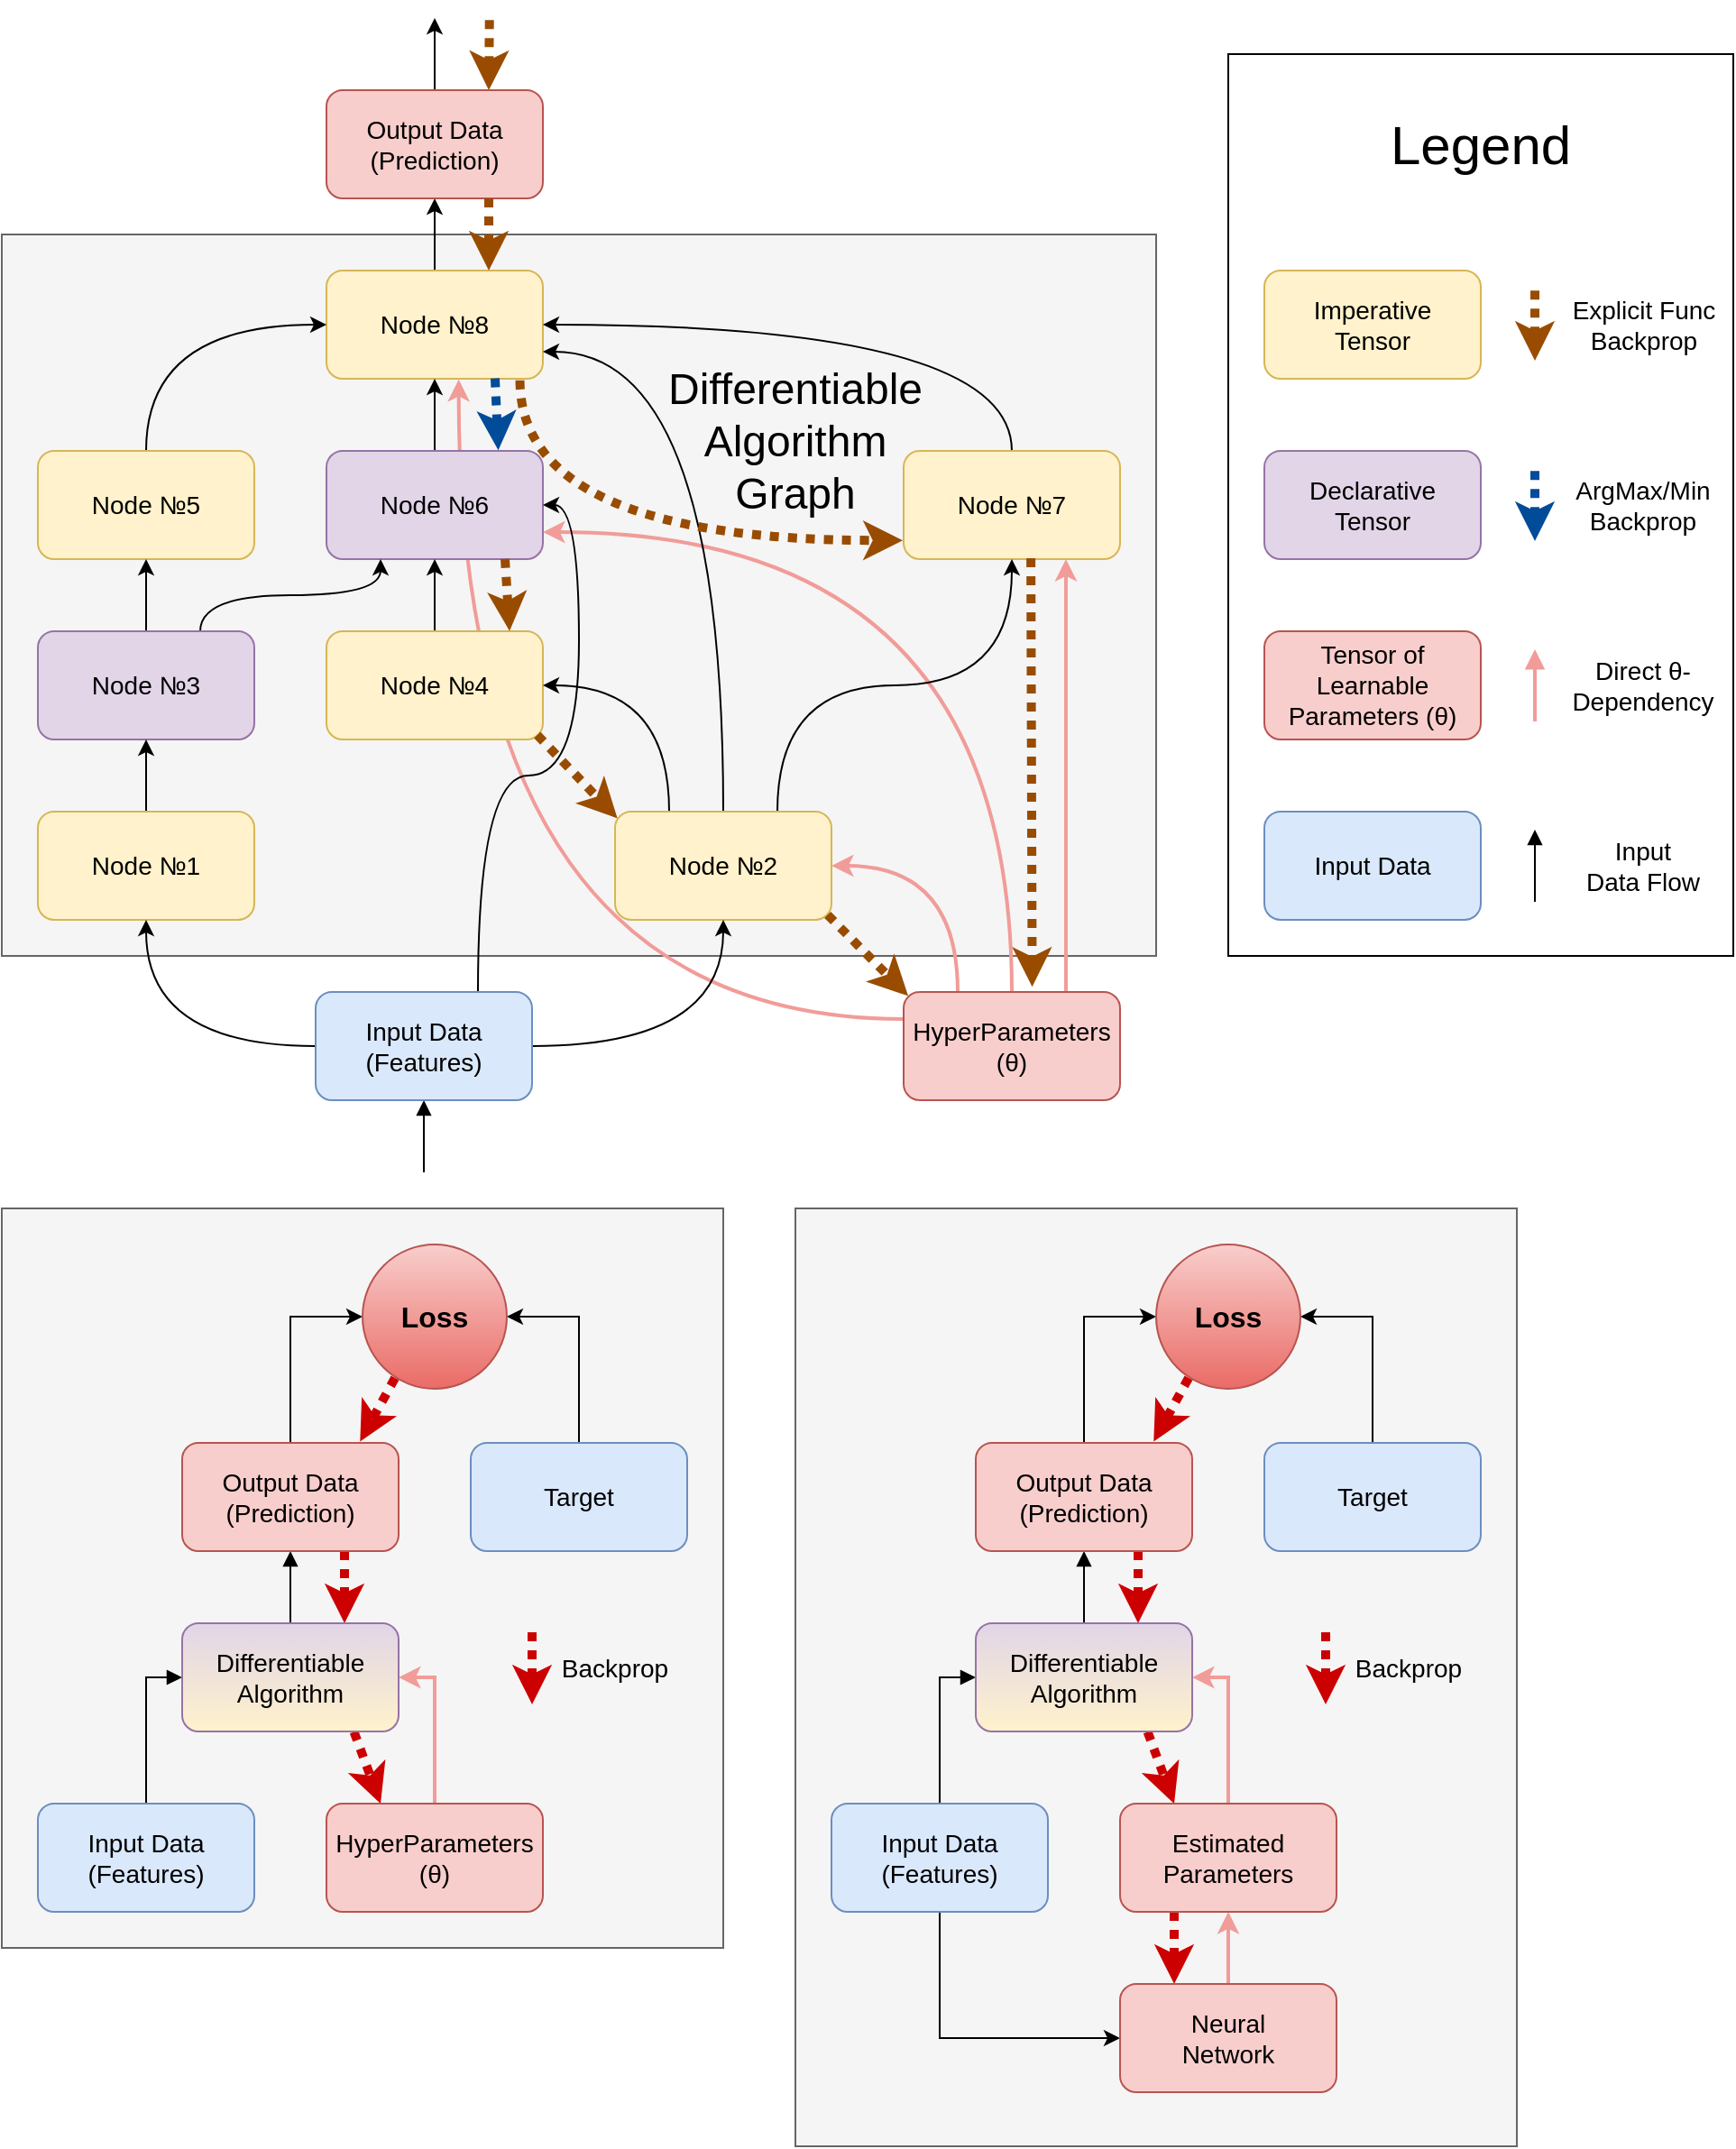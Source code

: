 <mxfile version="21.2.8" type="device">
  <diagram name="Страница 1" id="28sGbeQJwaSiopr9iu9g">
    <mxGraphModel dx="1911" dy="1351" grid="1" gridSize="10" guides="1" tooltips="1" connect="1" arrows="1" fold="1" page="1" pageScale="1" pageWidth="827" pageHeight="1169" math="0" shadow="0">
      <root>
        <mxCell id="0" />
        <mxCell id="1" parent="0" />
        <mxCell id="kIYO7PHKo2B5gSALS82N-46" value="" style="rounded=0;whiteSpace=wrap;html=1;fillColor=#f5f5f5;fontColor=#333333;strokeColor=#666666;" parent="1" vertex="1">
          <mxGeometry x="180" y="180" width="640" height="400" as="geometry" />
        </mxCell>
        <mxCell id="kIYO7PHKo2B5gSALS82N-38" style="edgeStyle=orthogonalEdgeStyle;rounded=0;orthogonalLoop=1;jettySize=auto;html=1;entryX=0.611;entryY=1.006;entryDx=0;entryDy=0;curved=1;exitX=0;exitY=0.25;exitDx=0;exitDy=0;strokeWidth=2;strokeColor=#F19C99;entryPerimeter=0;" parent="1" source="kIYO7PHKo2B5gSALS82N-32" target="kIYO7PHKo2B5gSALS82N-1" edge="1">
          <mxGeometry relative="1" as="geometry" />
        </mxCell>
        <mxCell id="kIYO7PHKo2B5gSALS82N-33" style="edgeStyle=orthogonalEdgeStyle;rounded=0;orthogonalLoop=1;jettySize=auto;html=1;entryX=0.75;entryY=1;entryDx=0;entryDy=0;exitX=0.75;exitY=0;exitDx=0;exitDy=0;strokeColor=#F19C99;strokeWidth=2;curved=1;" parent="1" source="kIYO7PHKo2B5gSALS82N-32" target="kIYO7PHKo2B5gSALS82N-5" edge="1">
          <mxGeometry relative="1" as="geometry" />
        </mxCell>
        <mxCell id="kIYO7PHKo2B5gSALS82N-34" style="edgeStyle=orthogonalEdgeStyle;rounded=0;orthogonalLoop=1;jettySize=auto;html=1;entryX=1;entryY=0.5;entryDx=0;entryDy=0;curved=1;exitX=0.25;exitY=0;exitDx=0;exitDy=0;strokeWidth=2;strokeColor=#F19C99;" parent="1" source="kIYO7PHKo2B5gSALS82N-32" target="kIYO7PHKo2B5gSALS82N-16" edge="1">
          <mxGeometry relative="1" as="geometry" />
        </mxCell>
        <mxCell id="kIYO7PHKo2B5gSALS82N-36" style="edgeStyle=orthogonalEdgeStyle;rounded=0;orthogonalLoop=1;jettySize=auto;html=1;entryX=1;entryY=0.75;entryDx=0;entryDy=0;curved=1;exitX=0.5;exitY=0;exitDx=0;exitDy=0;strokeWidth=2;strokeColor=#F19C99;" parent="1" source="kIYO7PHKo2B5gSALS82N-32" target="kIYO7PHKo2B5gSALS82N-4" edge="1">
          <mxGeometry relative="1" as="geometry" />
        </mxCell>
        <mxCell id="kIYO7PHKo2B5gSALS82N-3" value="" style="edgeStyle=orthogonalEdgeStyle;rounded=0;orthogonalLoop=1;jettySize=auto;html=1;horizontal=0;" parent="1" source="kIYO7PHKo2B5gSALS82N-1" target="kIYO7PHKo2B5gSALS82N-2" edge="1">
          <mxGeometry relative="1" as="geometry" />
        </mxCell>
        <mxCell id="kIYO7PHKo2B5gSALS82N-1" value="Node №8" style="rounded=1;whiteSpace=wrap;html=1;fillColor=#fff2cc;strokeColor=#d6b656;fillStyle=solid;fontSize=14;" parent="1" vertex="1">
          <mxGeometry x="360" y="200" width="120" height="60" as="geometry" />
        </mxCell>
        <mxCell id="kIYO7PHKo2B5gSALS82N-29" style="edgeStyle=orthogonalEdgeStyle;rounded=0;orthogonalLoop=1;jettySize=auto;html=1;horizontal=0;" parent="1" source="kIYO7PHKo2B5gSALS82N-2" edge="1">
          <mxGeometry relative="1" as="geometry">
            <mxPoint x="420" y="60" as="targetPoint" />
          </mxGeometry>
        </mxCell>
        <mxCell id="Nh-o79LSP00KbWnrKGrk-3" style="rounded=0;orthogonalLoop=1;jettySize=auto;html=1;exitX=0.75;exitY=0;exitDx=0;exitDy=0;dashed=1;dashPattern=1 1;strokeWidth=5;strokeColor=#994C00;startArrow=classic;startFill=1;endArrow=none;endFill=0;targetPerimeterSpacing=0;shadow=0;" parent="1" source="kIYO7PHKo2B5gSALS82N-2" edge="1">
          <mxGeometry relative="1" as="geometry">
            <mxPoint x="450.37" y="60" as="targetPoint" />
          </mxGeometry>
        </mxCell>
        <mxCell id="kIYO7PHKo2B5gSALS82N-2" value="Output Data&lt;br&gt;(Prediction)" style="rounded=1;whiteSpace=wrap;html=1;fillColor=#f8cecc;strokeColor=#b85450;fontSize=14;" parent="1" vertex="1">
          <mxGeometry x="360" y="100" width="120" height="60" as="geometry" />
        </mxCell>
        <mxCell id="kIYO7PHKo2B5gSALS82N-7" value="" style="edgeStyle=orthogonalEdgeStyle;rounded=0;orthogonalLoop=1;jettySize=auto;html=1;horizontal=0;" parent="1" source="kIYO7PHKo2B5gSALS82N-4" target="kIYO7PHKo2B5gSALS82N-1" edge="1">
          <mxGeometry relative="1" as="geometry" />
        </mxCell>
        <mxCell id="kIYO7PHKo2B5gSALS82N-4" value="Node №6" style="rounded=1;whiteSpace=wrap;html=1;fillStyle=solid;fillColor=#e1d5e7;strokeColor=#9673a6;fontSize=14;" parent="1" vertex="1">
          <mxGeometry x="360" y="300" width="120" height="60" as="geometry" />
        </mxCell>
        <mxCell id="kIYO7PHKo2B5gSALS82N-9" style="edgeStyle=orthogonalEdgeStyle;rounded=0;orthogonalLoop=1;jettySize=auto;html=1;entryX=1;entryY=0.5;entryDx=0;entryDy=0;curved=1;exitX=0.5;exitY=0;exitDx=0;exitDy=0;horizontal=0;" parent="1" source="kIYO7PHKo2B5gSALS82N-5" target="kIYO7PHKo2B5gSALS82N-1" edge="1">
          <mxGeometry relative="1" as="geometry" />
        </mxCell>
        <mxCell id="kIYO7PHKo2B5gSALS82N-5" value="Node №7" style="rounded=1;whiteSpace=wrap;html=1;fillStyle=solid;fillColor=#fff2cc;strokeColor=#d6b656;fontSize=14;" parent="1" vertex="1">
          <mxGeometry x="680" y="300" width="120" height="60" as="geometry" />
        </mxCell>
        <mxCell id="kIYO7PHKo2B5gSALS82N-13" style="edgeStyle=orthogonalEdgeStyle;rounded=0;orthogonalLoop=1;jettySize=auto;html=1;entryX=0;entryY=0.5;entryDx=0;entryDy=0;curved=1;exitX=0.5;exitY=0;exitDx=0;exitDy=0;horizontal=0;" parent="1" source="kIYO7PHKo2B5gSALS82N-11" target="kIYO7PHKo2B5gSALS82N-1" edge="1">
          <mxGeometry relative="1" as="geometry" />
        </mxCell>
        <mxCell id="kIYO7PHKo2B5gSALS82N-11" value="Node №5" style="rounded=1;whiteSpace=wrap;html=1;fillStyle=solid;fillColor=#fff2cc;strokeColor=#d6b656;fontSize=14;" parent="1" vertex="1">
          <mxGeometry x="200" y="300" width="120" height="60" as="geometry" />
        </mxCell>
        <mxCell id="kIYO7PHKo2B5gSALS82N-19" value="" style="edgeStyle=orthogonalEdgeStyle;rounded=0;orthogonalLoop=1;jettySize=auto;html=1;horizontal=0;" parent="1" source="kIYO7PHKo2B5gSALS82N-14" target="kIYO7PHKo2B5gSALS82N-4" edge="1">
          <mxGeometry relative="1" as="geometry" />
        </mxCell>
        <mxCell id="kIYO7PHKo2B5gSALS82N-14" value="Node №4" style="rounded=1;whiteSpace=wrap;html=1;fillStyle=solid;fillColor=#fff2cc;strokeColor=#d6b656;fontSize=14;" parent="1" vertex="1">
          <mxGeometry x="360" y="400" width="120" height="60" as="geometry" />
        </mxCell>
        <mxCell id="kIYO7PHKo2B5gSALS82N-18" value="" style="edgeStyle=orthogonalEdgeStyle;rounded=0;orthogonalLoop=1;jettySize=auto;html=1;horizontal=0;" parent="1" source="kIYO7PHKo2B5gSALS82N-15" target="kIYO7PHKo2B5gSALS82N-11" edge="1">
          <mxGeometry relative="1" as="geometry" />
        </mxCell>
        <mxCell id="kIYO7PHKo2B5gSALS82N-24" style="edgeStyle=orthogonalEdgeStyle;rounded=0;orthogonalLoop=1;jettySize=auto;html=1;entryX=0.25;entryY=1;entryDx=0;entryDy=0;curved=1;exitX=0.75;exitY=0;exitDx=0;exitDy=0;horizontal=0;" parent="1" source="kIYO7PHKo2B5gSALS82N-15" target="kIYO7PHKo2B5gSALS82N-4" edge="1">
          <mxGeometry relative="1" as="geometry" />
        </mxCell>
        <mxCell id="kIYO7PHKo2B5gSALS82N-15" value="Node №3" style="rounded=1;whiteSpace=wrap;html=1;fillStyle=solid;fillColor=#e1d5e7;strokeColor=#9673a6;fontSize=14;" parent="1" vertex="1">
          <mxGeometry x="200" y="400" width="120" height="60" as="geometry" />
        </mxCell>
        <mxCell id="kIYO7PHKo2B5gSALS82N-21" style="edgeStyle=orthogonalEdgeStyle;rounded=0;orthogonalLoop=1;jettySize=auto;html=1;entryX=1;entryY=0.5;entryDx=0;entryDy=0;curved=1;exitX=0.25;exitY=0;exitDx=0;exitDy=0;horizontal=0;" parent="1" source="kIYO7PHKo2B5gSALS82N-16" target="kIYO7PHKo2B5gSALS82N-14" edge="1">
          <mxGeometry relative="1" as="geometry" />
        </mxCell>
        <mxCell id="kIYO7PHKo2B5gSALS82N-22" style="edgeStyle=orthogonalEdgeStyle;rounded=0;orthogonalLoop=1;jettySize=auto;html=1;entryX=0.5;entryY=1;entryDx=0;entryDy=0;curved=1;exitX=0.75;exitY=0;exitDx=0;exitDy=0;horizontal=0;" parent="1" source="kIYO7PHKo2B5gSALS82N-16" target="kIYO7PHKo2B5gSALS82N-5" edge="1">
          <mxGeometry relative="1" as="geometry" />
        </mxCell>
        <mxCell id="kIYO7PHKo2B5gSALS82N-23" style="edgeStyle=orthogonalEdgeStyle;rounded=0;orthogonalLoop=1;jettySize=auto;html=1;entryX=1;entryY=0.75;entryDx=0;entryDy=0;curved=1;exitX=0.5;exitY=0;exitDx=0;exitDy=0;horizontal=0;" parent="1" source="kIYO7PHKo2B5gSALS82N-16" target="kIYO7PHKo2B5gSALS82N-1" edge="1">
          <mxGeometry relative="1" as="geometry" />
        </mxCell>
        <mxCell id="kIYO7PHKo2B5gSALS82N-16" value="Node №2" style="rounded=1;whiteSpace=wrap;html=1;fillStyle=solid;fillColor=#fff2cc;strokeColor=#d6b656;fontSize=14;" parent="1" vertex="1">
          <mxGeometry x="520" y="500" width="120" height="60" as="geometry" />
        </mxCell>
        <mxCell id="kIYO7PHKo2B5gSALS82N-20" value="" style="edgeStyle=orthogonalEdgeStyle;rounded=0;orthogonalLoop=1;jettySize=auto;html=1;horizontal=0;" parent="1" source="kIYO7PHKo2B5gSALS82N-17" target="kIYO7PHKo2B5gSALS82N-15" edge="1">
          <mxGeometry relative="1" as="geometry" />
        </mxCell>
        <mxCell id="kIYO7PHKo2B5gSALS82N-17" value="Node №1" style="rounded=1;whiteSpace=wrap;html=1;fillStyle=solid;fillColor=#fff2cc;strokeColor=#d6b656;fontSize=14;" parent="1" vertex="1">
          <mxGeometry x="200" y="500" width="120" height="60" as="geometry" />
        </mxCell>
        <mxCell id="kIYO7PHKo2B5gSALS82N-26" style="edgeStyle=orthogonalEdgeStyle;rounded=0;orthogonalLoop=1;jettySize=auto;html=1;entryX=0.5;entryY=1;entryDx=0;entryDy=0;curved=1;horizontal=0;" parent="1" source="kIYO7PHKo2B5gSALS82N-25" target="kIYO7PHKo2B5gSALS82N-17" edge="1">
          <mxGeometry relative="1" as="geometry" />
        </mxCell>
        <mxCell id="kIYO7PHKo2B5gSALS82N-27" style="edgeStyle=orthogonalEdgeStyle;rounded=0;orthogonalLoop=1;jettySize=auto;html=1;entryX=0.5;entryY=1;entryDx=0;entryDy=0;curved=1;horizontal=0;" parent="1" source="kIYO7PHKo2B5gSALS82N-25" target="kIYO7PHKo2B5gSALS82N-16" edge="1">
          <mxGeometry relative="1" as="geometry" />
        </mxCell>
        <mxCell id="kIYO7PHKo2B5gSALS82N-30" style="edgeStyle=orthogonalEdgeStyle;rounded=0;orthogonalLoop=1;jettySize=auto;html=1;startArrow=block;startFill=1;endArrow=none;endFill=0;horizontal=0;" parent="1" source="kIYO7PHKo2B5gSALS82N-25" edge="1">
          <mxGeometry relative="1" as="geometry">
            <mxPoint x="414" y="700" as="targetPoint" />
          </mxGeometry>
        </mxCell>
        <mxCell id="kIYO7PHKo2B5gSALS82N-35" style="edgeStyle=orthogonalEdgeStyle;rounded=0;orthogonalLoop=1;jettySize=auto;html=1;entryX=1;entryY=0.5;entryDx=0;entryDy=0;exitX=0.75;exitY=0;exitDx=0;exitDy=0;curved=1;horizontal=0;" parent="1" source="kIYO7PHKo2B5gSALS82N-25" target="kIYO7PHKo2B5gSALS82N-4" edge="1">
          <mxGeometry relative="1" as="geometry" />
        </mxCell>
        <mxCell id="kIYO7PHKo2B5gSALS82N-25" value="Input Data&lt;br&gt;(Features)" style="rounded=1;whiteSpace=wrap;html=1;fillColor=#dae8fc;strokeColor=#6c8ebf;fontSize=14;" parent="1" vertex="1">
          <mxGeometry x="354" y="600" width="120" height="60" as="geometry" />
        </mxCell>
        <mxCell id="kIYO7PHKo2B5gSALS82N-32" value="HyperParameters&lt;br style=&quot;font-size: 14px;&quot;&gt;(θ)" style="rounded=1;whiteSpace=wrap;html=1;fillColor=#f8cecc;strokeColor=#b85450;fontSize=14;" parent="1" vertex="1">
          <mxGeometry x="680" y="600" width="120" height="60" as="geometry" />
        </mxCell>
        <mxCell id="9yVL7q3fUqeP7AFEsROH-4" value="" style="rounded=0;whiteSpace=wrap;html=1;" parent="1" vertex="1">
          <mxGeometry x="860" y="80" width="280" height="500" as="geometry" />
        </mxCell>
        <mxCell id="9yVL7q3fUqeP7AFEsROH-5" value="Imperative&lt;br&gt;Tensor" style="rounded=1;whiteSpace=wrap;html=1;fillStyle=solid;fillColor=#fff2cc;strokeColor=#d6b656;fontSize=14;" parent="1" vertex="1">
          <mxGeometry x="880" y="200" width="120" height="60" as="geometry" />
        </mxCell>
        <mxCell id="9yVL7q3fUqeP7AFEsROH-6" value="Declarative&lt;br&gt;Tensor" style="rounded=1;whiteSpace=wrap;html=1;fillStyle=solid;fillColor=#e1d5e7;strokeColor=#9673a6;fontSize=14;" parent="1" vertex="1">
          <mxGeometry x="880" y="300" width="120" height="60" as="geometry" />
        </mxCell>
        <mxCell id="9yVL7q3fUqeP7AFEsROH-7" value="Tensor of&lt;br&gt;Learnable Parameters (θ)" style="rounded=1;whiteSpace=wrap;html=1;fillColor=#f8cecc;strokeColor=#b85450;fontSize=14;" parent="1" vertex="1">
          <mxGeometry x="880" y="400" width="120" height="60" as="geometry" />
        </mxCell>
        <mxCell id="9yVL7q3fUqeP7AFEsROH-8" value="Input Data" style="rounded=1;whiteSpace=wrap;html=1;fillColor=#dae8fc;strokeColor=#6c8ebf;fontSize=14;" parent="1" vertex="1">
          <mxGeometry x="880" y="500" width="120" height="60" as="geometry" />
        </mxCell>
        <mxCell id="9yVL7q3fUqeP7AFEsROH-9" style="rounded=0;orthogonalLoop=1;jettySize=auto;html=1;startArrow=block;startFill=1;endArrow=none;endFill=0;" parent="1" edge="1">
          <mxGeometry relative="1" as="geometry">
            <mxPoint x="1030" y="550" as="targetPoint" />
            <mxPoint x="1030" y="510" as="sourcePoint" />
          </mxGeometry>
        </mxCell>
        <mxCell id="9yVL7q3fUqeP7AFEsROH-10" value="Input&lt;br&gt;Data Flow" style="text;html=1;strokeColor=none;fillColor=none;align=center;verticalAlign=middle;whiteSpace=wrap;rounded=0;fontSize=14;" parent="1" vertex="1">
          <mxGeometry x="1055" y="515" width="70" height="30" as="geometry" />
        </mxCell>
        <mxCell id="9yVL7q3fUqeP7AFEsROH-11" style="rounded=0;orthogonalLoop=1;jettySize=auto;html=1;startArrow=block;startFill=1;endArrow=none;endFill=0;strokeWidth=2;strokeColor=#F19C99;" parent="1" edge="1">
          <mxGeometry relative="1" as="geometry">
            <mxPoint x="1030" y="450" as="targetPoint" />
            <mxPoint x="1030" y="410" as="sourcePoint" />
          </mxGeometry>
        </mxCell>
        <mxCell id="9yVL7q3fUqeP7AFEsROH-12" value="Direct θ-Dependency" style="text;html=1;strokeColor=none;fillColor=none;align=center;verticalAlign=middle;whiteSpace=wrap;rounded=0;fontSize=14;" parent="1" vertex="1">
          <mxGeometry x="1060" y="415" width="60" height="30" as="geometry" />
        </mxCell>
        <mxCell id="9yVL7q3fUqeP7AFEsROH-13" value="Legend" style="text;html=1;strokeColor=none;fillColor=none;align=center;verticalAlign=middle;whiteSpace=wrap;rounded=0;fontSize=30;" parent="1" vertex="1">
          <mxGeometry x="970" y="115" width="60" height="30" as="geometry" />
        </mxCell>
        <mxCell id="9yVL7q3fUqeP7AFEsROH-14" value="Differentiable Algorithm&lt;br style=&quot;font-size: 24px;&quot;&gt;Graph" style="text;html=1;strokeColor=none;fillColor=none;align=center;verticalAlign=middle;whiteSpace=wrap;rounded=0;fontSize=24;" parent="1" vertex="1">
          <mxGeometry x="590" y="280" width="60" height="30" as="geometry" />
        </mxCell>
        <mxCell id="ZwkwZ4wlWvOOsYcvkoW5-1" value="" style="rounded=0;whiteSpace=wrap;html=1;fillColor=#f5f5f5;strokeColor=#666666;fontColor=#333333;" parent="1" vertex="1">
          <mxGeometry x="180" y="720" width="400" height="410" as="geometry" />
        </mxCell>
        <mxCell id="ZwkwZ4wlWvOOsYcvkoW5-8" value="" style="edgeStyle=orthogonalEdgeStyle;rounded=0;orthogonalLoop=1;jettySize=auto;html=1;endArrow=block;endFill=1;" parent="1" source="ZwkwZ4wlWvOOsYcvkoW5-2" target="ZwkwZ4wlWvOOsYcvkoW5-7" edge="1">
          <mxGeometry relative="1" as="geometry" />
        </mxCell>
        <mxCell id="ZwkwZ4wlWvOOsYcvkoW5-4" value="" style="edgeStyle=orthogonalEdgeStyle;rounded=0;orthogonalLoop=1;jettySize=auto;html=1;endArrow=block;endFill=1;entryX=0;entryY=0.5;entryDx=0;entryDy=0;" parent="1" source="ZwkwZ4wlWvOOsYcvkoW5-3" target="ZwkwZ4wlWvOOsYcvkoW5-2" edge="1">
          <mxGeometry relative="1" as="geometry" />
        </mxCell>
        <mxCell id="ZwkwZ4wlWvOOsYcvkoW5-3" value="Input Data&lt;br&gt;(Features)" style="rounded=1;whiteSpace=wrap;html=1;fillColor=#dae8fc;strokeColor=#6c8ebf;fontSize=14;" parent="1" vertex="1">
          <mxGeometry x="200" y="1050" width="120" height="60" as="geometry" />
        </mxCell>
        <mxCell id="ZwkwZ4wlWvOOsYcvkoW5-6" value="" style="edgeStyle=orthogonalEdgeStyle;rounded=0;orthogonalLoop=1;jettySize=auto;html=1;entryX=1;entryY=0.5;entryDx=0;entryDy=0;strokeColor=#F19C99;strokeWidth=2;exitX=0.5;exitY=0;exitDx=0;exitDy=0;elbow=vertical;" parent="1" source="ZwkwZ4wlWvOOsYcvkoW5-5" target="ZwkwZ4wlWvOOsYcvkoW5-2" edge="1">
          <mxGeometry relative="1" as="geometry" />
        </mxCell>
        <mxCell id="kNvPjqV5c76XBA8MpkLm-9" style="edgeStyle=orthogonalEdgeStyle;rounded=0;orthogonalLoop=1;jettySize=auto;html=1;entryX=0;entryY=0.5;entryDx=0;entryDy=0;" parent="1" source="ZwkwZ4wlWvOOsYcvkoW5-7" target="kNvPjqV5c76XBA8MpkLm-4" edge="1">
          <mxGeometry relative="1" as="geometry" />
        </mxCell>
        <mxCell id="Nh-o79LSP00KbWnrKGrk-2" style="rounded=0;orthogonalLoop=1;jettySize=auto;html=1;exitX=0.75;exitY=1;exitDx=0;exitDy=0;strokeColor=#994C00;dashed=1;dashPattern=1 1;strokeWidth=5;entryX=0.75;entryY=0;entryDx=0;entryDy=0;" parent="1" source="kIYO7PHKo2B5gSALS82N-2" target="kIYO7PHKo2B5gSALS82N-1" edge="1">
          <mxGeometry relative="1" as="geometry">
            <mxPoint x="450" y="200" as="targetPoint" />
          </mxGeometry>
        </mxCell>
        <mxCell id="Nh-o79LSP00KbWnrKGrk-6" value="" style="endArrow=classic;html=1;rounded=0;strokeColor=#004C99;strokeWidth=5;dashed=1;dashPattern=1 1;exitX=0.779;exitY=0.996;exitDx=0;exitDy=0;entryX=0.794;entryY=-0.006;entryDx=0;entryDy=0;exitPerimeter=0;entryPerimeter=0;" parent="1" source="kIYO7PHKo2B5gSALS82N-1" target="kIYO7PHKo2B5gSALS82N-4" edge="1">
          <mxGeometry width="50" height="50" relative="1" as="geometry">
            <mxPoint x="540" y="280" as="sourcePoint" />
            <mxPoint x="590" y="230" as="targetPoint" />
          </mxGeometry>
        </mxCell>
        <mxCell id="Nh-o79LSP00KbWnrKGrk-7" value="" style="endArrow=classic;html=1;rounded=0;strokeColor=#994C00;strokeWidth=5;dashed=1;dashPattern=1 1;exitX=0.825;exitY=0.998;exitDx=0;exitDy=0;entryX=0.846;entryY=-0.002;entryDx=0;entryDy=0;exitPerimeter=0;entryPerimeter=0;" parent="1" source="kIYO7PHKo2B5gSALS82N-4" target="kIYO7PHKo2B5gSALS82N-14" edge="1">
          <mxGeometry width="50" height="50" relative="1" as="geometry">
            <mxPoint x="463" y="270" as="sourcePoint" />
            <mxPoint x="465" y="310" as="targetPoint" />
          </mxGeometry>
        </mxCell>
        <mxCell id="Nh-o79LSP00KbWnrKGrk-8" value="" style="endArrow=classic;html=1;rounded=0;strokeColor=#994C00;strokeWidth=5;dashed=1;dashPattern=1 1;exitX=0.974;exitY=0.959;exitDx=0;exitDy=0;entryX=0.011;entryY=0.062;entryDx=0;entryDy=0;exitPerimeter=0;entryPerimeter=0;" parent="1" source="kIYO7PHKo2B5gSALS82N-14" target="kIYO7PHKo2B5gSALS82N-16" edge="1">
          <mxGeometry width="50" height="50" relative="1" as="geometry">
            <mxPoint x="510" y="460" as="sourcePoint" />
            <mxPoint x="513" y="500" as="targetPoint" />
          </mxGeometry>
        </mxCell>
        <mxCell id="Nh-o79LSP00KbWnrKGrk-9" value="" style="endArrow=classic;html=1;rounded=0;strokeColor=#994C00;strokeWidth=5;dashed=1;dashPattern=1 1;exitX=0.894;exitY=1.014;exitDx=0;exitDy=0;entryX=-0.004;entryY=0.827;entryDx=0;entryDy=0;entryPerimeter=0;exitPerimeter=0;edgeStyle=orthogonalEdgeStyle;curved=1;" parent="1" source="kIYO7PHKo2B5gSALS82N-1" target="kIYO7PHKo2B5gSALS82N-5" edge="1">
          <mxGeometry width="50" height="50" relative="1" as="geometry">
            <mxPoint x="463" y="270" as="sourcePoint" />
            <mxPoint x="465" y="310" as="targetPoint" />
          </mxGeometry>
        </mxCell>
        <mxCell id="Nh-o79LSP00KbWnrKGrk-10" value="" style="endArrow=classic;html=1;rounded=0;strokeColor=#994C00;strokeWidth=5;dashed=1;dashPattern=1 1;exitX=0.982;exitY=0.954;exitDx=0;exitDy=0;entryX=0.021;entryY=0.036;entryDx=0;entryDy=0;exitPerimeter=0;entryPerimeter=0;" parent="1" source="kIYO7PHKo2B5gSALS82N-16" target="kIYO7PHKo2B5gSALS82N-32" edge="1">
          <mxGeometry width="50" height="50" relative="1" as="geometry">
            <mxPoint x="620" y="460" as="sourcePoint" />
            <mxPoint x="664" y="506" as="targetPoint" />
          </mxGeometry>
        </mxCell>
        <mxCell id="Nh-o79LSP00KbWnrKGrk-11" value="" style="endArrow=classic;html=1;rounded=0;strokeColor=#994C00;strokeWidth=5;dashed=1;dashPattern=1 1;exitX=0.588;exitY=0.991;exitDx=0;exitDy=0;entryX=0.594;entryY=-0.048;entryDx=0;entryDy=0;exitPerimeter=0;entryPerimeter=0;" parent="1" source="kIYO7PHKo2B5gSALS82N-5" target="kIYO7PHKo2B5gSALS82N-32" edge="1">
          <mxGeometry width="50" height="50" relative="1" as="geometry">
            <mxPoint x="730" y="430" as="sourcePoint" />
            <mxPoint x="774" y="476" as="targetPoint" />
          </mxGeometry>
        </mxCell>
        <mxCell id="Nh-o79LSP00KbWnrKGrk-12" value="" style="endArrow=none;html=1;rounded=0;strokeColor=#994C00;strokeWidth=5;dashed=1;dashPattern=1 1;startArrow=classic;startFill=1;endFill=0;" parent="1" edge="1">
          <mxGeometry width="50" height="50" relative="1" as="geometry">
            <mxPoint x="1030" y="250" as="sourcePoint" />
            <mxPoint x="1030" y="210" as="targetPoint" />
          </mxGeometry>
        </mxCell>
        <mxCell id="Nh-o79LSP00KbWnrKGrk-14" value="" style="endArrow=none;html=1;rounded=0;strokeColor=#004C99;strokeWidth=5;dashed=1;dashPattern=1 1;startArrow=classic;startFill=1;endFill=0;" parent="1" edge="1">
          <mxGeometry width="50" height="50" relative="1" as="geometry">
            <mxPoint x="1030" y="350" as="sourcePoint" />
            <mxPoint x="1030" y="310" as="targetPoint" />
          </mxGeometry>
        </mxCell>
        <mxCell id="Nh-o79LSP00KbWnrKGrk-15" value="Explicit Func&lt;br&gt;Backprop" style="text;html=1;strokeColor=none;fillColor=none;align=center;verticalAlign=middle;whiteSpace=wrap;rounded=0;fontSize=14;" parent="1" vertex="1">
          <mxGeometry x="1047.5" y="215" width="85" height="30" as="geometry" />
        </mxCell>
        <mxCell id="Nh-o79LSP00KbWnrKGrk-17" value="ArgMax/Min&lt;br&gt;Backprop" style="text;html=1;strokeColor=none;fillColor=none;align=center;verticalAlign=middle;whiteSpace=wrap;rounded=0;fontSize=14;" parent="1" vertex="1">
          <mxGeometry x="1060" y="315" width="60" height="30" as="geometry" />
        </mxCell>
        <mxCell id="kNvPjqV5c76XBA8MpkLm-10" style="edgeStyle=orthogonalEdgeStyle;rounded=0;orthogonalLoop=1;jettySize=auto;html=1;entryX=1;entryY=0.5;entryDx=0;entryDy=0;" parent="1" source="kNvPjqV5c76XBA8MpkLm-1" target="kNvPjqV5c76XBA8MpkLm-4" edge="1">
          <mxGeometry relative="1" as="geometry" />
        </mxCell>
        <mxCell id="kNvPjqV5c76XBA8MpkLm-1" value="Target" style="rounded=1;whiteSpace=wrap;html=1;fillColor=#dae8fc;strokeColor=#6c8ebf;fontSize=14;" parent="1" vertex="1">
          <mxGeometry x="440" y="850" width="120" height="60" as="geometry" />
        </mxCell>
        <mxCell id="kNvPjqV5c76XBA8MpkLm-4" value="Loss" style="ellipse;whiteSpace=wrap;html=1;aspect=fixed;fillColor=#f8cecc;strokeColor=#b85450;fontStyle=1;gradientColor=#ea6b66;fontSize=16;" parent="1" vertex="1">
          <mxGeometry x="380" y="740" width="80" height="80" as="geometry" />
        </mxCell>
        <mxCell id="kNvPjqV5c76XBA8MpkLm-11" value="" style="endArrow=classic;html=1;rounded=0;entryX=0.822;entryY=-0.012;entryDx=0;entryDy=0;entryPerimeter=0;strokeWidth=5;strokeColor=#CC0000;dashed=1;dashPattern=1 1;" parent="1" target="ZwkwZ4wlWvOOsYcvkoW5-7" edge="1">
          <mxGeometry width="50" height="50" relative="1" as="geometry">
            <mxPoint x="398" y="814" as="sourcePoint" />
            <mxPoint x="640" y="870" as="targetPoint" />
          </mxGeometry>
        </mxCell>
        <mxCell id="kNvPjqV5c76XBA8MpkLm-12" value="" style="endArrow=classic;html=1;rounded=0;exitX=0.75;exitY=1;exitDx=0;exitDy=0;entryX=0.75;entryY=0;entryDx=0;entryDy=0;strokeWidth=5;strokeColor=#CC0000;dashed=1;dashPattern=1 1;" parent="1" source="ZwkwZ4wlWvOOsYcvkoW5-7" target="ZwkwZ4wlWvOOsYcvkoW5-2" edge="1">
          <mxGeometry width="50" height="50" relative="1" as="geometry">
            <mxPoint x="402" y="818" as="sourcePoint" />
            <mxPoint x="380" y="860" as="targetPoint" />
          </mxGeometry>
        </mxCell>
        <mxCell id="ZwkwZ4wlWvOOsYcvkoW5-7" value="Output Data&lt;br&gt;(Prediction)" style="rounded=1;whiteSpace=wrap;html=1;fillColor=#f8cecc;strokeColor=#b85450;fontSize=14;" parent="1" vertex="1">
          <mxGeometry x="280" y="850" width="120" height="60" as="geometry" />
        </mxCell>
        <mxCell id="kNvPjqV5c76XBA8MpkLm-15" value="" style="endArrow=classic;html=1;rounded=0;exitX=0.75;exitY=1;exitDx=0;exitDy=0;entryX=0.75;entryY=0;entryDx=0;entryDy=0;strokeWidth=5;strokeColor=#CC0000;dashed=1;dashPattern=1 1;" parent="1" edge="1">
          <mxGeometry width="50" height="50" relative="1" as="geometry">
            <mxPoint x="474" y="955" as="sourcePoint" />
            <mxPoint x="474" y="995" as="targetPoint" />
          </mxGeometry>
        </mxCell>
        <mxCell id="kNvPjqV5c76XBA8MpkLm-16" value="Backprop" style="text;html=1;strokeColor=none;fillColor=none;align=center;verticalAlign=middle;whiteSpace=wrap;rounded=0;fontSize=14;" parent="1" vertex="1">
          <mxGeometry x="490" y="960" width="60" height="30" as="geometry" />
        </mxCell>
        <mxCell id="kNvPjqV5c76XBA8MpkLm-14" style="rounded=0;orthogonalLoop=1;jettySize=auto;html=1;exitX=0.794;exitY=1.004;exitDx=0;exitDy=0;entryX=0.25;entryY=0;entryDx=0;entryDy=0;exitPerimeter=0;strokeWidth=5;dashed=1;dashPattern=1 1;strokeColor=#CC0000;" parent="1" source="ZwkwZ4wlWvOOsYcvkoW5-2" target="ZwkwZ4wlWvOOsYcvkoW5-5" edge="1">
          <mxGeometry relative="1" as="geometry" />
        </mxCell>
        <mxCell id="ZwkwZ4wlWvOOsYcvkoW5-2" value="Differentiable&lt;br&gt;Algorithm" style="rounded=1;whiteSpace=wrap;html=1;fillColor=#e1d5e7;strokeColor=#9673a6;fontSize=14;gradientColor=#FFF2CC;gradientDirection=south;" parent="1" vertex="1">
          <mxGeometry x="280" y="950" width="120" height="60" as="geometry" />
        </mxCell>
        <mxCell id="ZwkwZ4wlWvOOsYcvkoW5-5" value="HyperParameters&lt;br style=&quot;font-size: 14px;&quot;&gt;(θ)" style="rounded=1;whiteSpace=wrap;html=1;fillColor=#f8cecc;strokeColor=#b85450;fontSize=14;" parent="1" vertex="1">
          <mxGeometry x="360" y="1050" width="120" height="60" as="geometry" />
        </mxCell>
        <mxCell id="kNvPjqV5c76XBA8MpkLm-17" value="" style="rounded=0;whiteSpace=wrap;html=1;fillColor=#f5f5f5;strokeColor=#666666;fontColor=#333333;" parent="1" vertex="1">
          <mxGeometry x="620" y="720" width="400" height="520" as="geometry" />
        </mxCell>
        <mxCell id="kNvPjqV5c76XBA8MpkLm-18" value="" style="edgeStyle=orthogonalEdgeStyle;rounded=0;orthogonalLoop=1;jettySize=auto;html=1;endArrow=block;endFill=1;" parent="1" source="kNvPjqV5c76XBA8MpkLm-32" target="kNvPjqV5c76XBA8MpkLm-28" edge="1">
          <mxGeometry relative="1" as="geometry" />
        </mxCell>
        <mxCell id="kNvPjqV5c76XBA8MpkLm-19" value="" style="edgeStyle=orthogonalEdgeStyle;rounded=0;orthogonalLoop=1;jettySize=auto;html=1;endArrow=block;endFill=1;entryX=0;entryY=0.5;entryDx=0;entryDy=0;" parent="1" source="kNvPjqV5c76XBA8MpkLm-20" target="kNvPjqV5c76XBA8MpkLm-32" edge="1">
          <mxGeometry relative="1" as="geometry" />
        </mxCell>
        <mxCell id="kNvPjqV5c76XBA8MpkLm-37" style="edgeStyle=orthogonalEdgeStyle;rounded=0;orthogonalLoop=1;jettySize=auto;html=1;entryX=0;entryY=0.5;entryDx=0;entryDy=0;exitX=0.5;exitY=1;exitDx=0;exitDy=0;" parent="1" source="kNvPjqV5c76XBA8MpkLm-20" target="kNvPjqV5c76XBA8MpkLm-34" edge="1">
          <mxGeometry relative="1" as="geometry" />
        </mxCell>
        <mxCell id="kNvPjqV5c76XBA8MpkLm-20" value="Input Data&lt;br&gt;(Features)" style="rounded=1;whiteSpace=wrap;html=1;fillColor=#dae8fc;strokeColor=#6c8ebf;fontSize=14;" parent="1" vertex="1">
          <mxGeometry x="640" y="1050" width="120" height="60" as="geometry" />
        </mxCell>
        <mxCell id="kNvPjqV5c76XBA8MpkLm-21" value="" style="edgeStyle=orthogonalEdgeStyle;rounded=0;orthogonalLoop=1;jettySize=auto;html=1;entryX=1;entryY=0.5;entryDx=0;entryDy=0;strokeColor=#F19C99;strokeWidth=2;exitX=0.5;exitY=0;exitDx=0;exitDy=0;" parent="1" source="kNvPjqV5c76XBA8MpkLm-33" target="kNvPjqV5c76XBA8MpkLm-32" edge="1">
          <mxGeometry relative="1" as="geometry" />
        </mxCell>
        <mxCell id="kNvPjqV5c76XBA8MpkLm-22" style="edgeStyle=orthogonalEdgeStyle;rounded=0;orthogonalLoop=1;jettySize=auto;html=1;entryX=0;entryY=0.5;entryDx=0;entryDy=0;" parent="1" source="kNvPjqV5c76XBA8MpkLm-28" target="kNvPjqV5c76XBA8MpkLm-25" edge="1">
          <mxGeometry relative="1" as="geometry" />
        </mxCell>
        <mxCell id="kNvPjqV5c76XBA8MpkLm-23" style="edgeStyle=orthogonalEdgeStyle;rounded=0;orthogonalLoop=1;jettySize=auto;html=1;entryX=1;entryY=0.5;entryDx=0;entryDy=0;" parent="1" source="kNvPjqV5c76XBA8MpkLm-24" target="kNvPjqV5c76XBA8MpkLm-25" edge="1">
          <mxGeometry relative="1" as="geometry" />
        </mxCell>
        <mxCell id="kNvPjqV5c76XBA8MpkLm-24" value="Target" style="rounded=1;whiteSpace=wrap;html=1;fillColor=#dae8fc;strokeColor=#6c8ebf;fontSize=14;" parent="1" vertex="1">
          <mxGeometry x="880" y="850" width="120" height="60" as="geometry" />
        </mxCell>
        <mxCell id="kNvPjqV5c76XBA8MpkLm-25" value="Loss" style="ellipse;whiteSpace=wrap;html=1;aspect=fixed;fillColor=#f8cecc;strokeColor=#b85450;fontStyle=1;gradientColor=#ea6b66;fontSize=16;" parent="1" vertex="1">
          <mxGeometry x="820" y="740" width="80" height="80" as="geometry" />
        </mxCell>
        <mxCell id="kNvPjqV5c76XBA8MpkLm-26" value="" style="endArrow=classic;html=1;rounded=0;entryX=0.822;entryY=-0.012;entryDx=0;entryDy=0;entryPerimeter=0;strokeWidth=5;strokeColor=#CC0000;dashed=1;dashPattern=1 1;" parent="1" target="kNvPjqV5c76XBA8MpkLm-28" edge="1">
          <mxGeometry width="50" height="50" relative="1" as="geometry">
            <mxPoint x="838" y="814" as="sourcePoint" />
            <mxPoint x="1080" y="870" as="targetPoint" />
          </mxGeometry>
        </mxCell>
        <mxCell id="kNvPjqV5c76XBA8MpkLm-27" value="" style="endArrow=classic;html=1;rounded=0;exitX=0.75;exitY=1;exitDx=0;exitDy=0;entryX=0.75;entryY=0;entryDx=0;entryDy=0;strokeWidth=5;strokeColor=#CC0000;dashed=1;dashPattern=1 1;" parent="1" source="kNvPjqV5c76XBA8MpkLm-28" target="kNvPjqV5c76XBA8MpkLm-32" edge="1">
          <mxGeometry width="50" height="50" relative="1" as="geometry">
            <mxPoint x="842" y="818" as="sourcePoint" />
            <mxPoint x="820" y="860" as="targetPoint" />
          </mxGeometry>
        </mxCell>
        <mxCell id="kNvPjqV5c76XBA8MpkLm-28" value="Output Data&lt;br&gt;(Prediction)" style="rounded=1;whiteSpace=wrap;html=1;fillColor=#f8cecc;strokeColor=#b85450;fontSize=14;" parent="1" vertex="1">
          <mxGeometry x="720" y="850" width="120" height="60" as="geometry" />
        </mxCell>
        <mxCell id="kNvPjqV5c76XBA8MpkLm-29" value="" style="endArrow=classic;html=1;rounded=0;exitX=0.75;exitY=1;exitDx=0;exitDy=0;entryX=0.75;entryY=0;entryDx=0;entryDy=0;strokeWidth=5;strokeColor=#CC0000;dashed=1;dashPattern=1 1;" parent="1" edge="1">
          <mxGeometry width="50" height="50" relative="1" as="geometry">
            <mxPoint x="914" y="955" as="sourcePoint" />
            <mxPoint x="914" y="995" as="targetPoint" />
          </mxGeometry>
        </mxCell>
        <mxCell id="kNvPjqV5c76XBA8MpkLm-30" value="Backprop" style="text;html=1;strokeColor=none;fillColor=none;align=center;verticalAlign=middle;whiteSpace=wrap;rounded=0;fontSize=14;" parent="1" vertex="1">
          <mxGeometry x="930" y="960" width="60" height="30" as="geometry" />
        </mxCell>
        <mxCell id="kNvPjqV5c76XBA8MpkLm-31" style="rounded=0;orthogonalLoop=1;jettySize=auto;html=1;exitX=0.794;exitY=1.004;exitDx=0;exitDy=0;entryX=0.25;entryY=0;entryDx=0;entryDy=0;exitPerimeter=0;strokeWidth=5;dashed=1;dashPattern=1 1;strokeColor=#CC0000;" parent="1" source="kNvPjqV5c76XBA8MpkLm-32" target="kNvPjqV5c76XBA8MpkLm-33" edge="1">
          <mxGeometry relative="1" as="geometry" />
        </mxCell>
        <mxCell id="kNvPjqV5c76XBA8MpkLm-32" value="Differentiable&lt;br&gt;Algorithm" style="rounded=1;whiteSpace=wrap;html=1;fillColor=#e1d5e7;strokeColor=#9673a6;fontSize=14;gradientColor=#FFF2CC;gradientDirection=south;" parent="1" vertex="1">
          <mxGeometry x="720" y="950" width="120" height="60" as="geometry" />
        </mxCell>
        <mxCell id="kNvPjqV5c76XBA8MpkLm-36" value="" style="rounded=0;orthogonalLoop=1;jettySize=auto;html=1;strokeWidth=2;strokeColor=#F19C99;entryX=0.5;entryY=1;entryDx=0;entryDy=0;exitX=0.5;exitY=0;exitDx=0;exitDy=0;" parent="1" source="kNvPjqV5c76XBA8MpkLm-34" target="kNvPjqV5c76XBA8MpkLm-33" edge="1">
          <mxGeometry relative="1" as="geometry" />
        </mxCell>
        <mxCell id="kNvPjqV5c76XBA8MpkLm-38" value="" style="endArrow=classic;html=1;rounded=0;exitX=0.25;exitY=1;exitDx=0;exitDy=0;entryX=0.25;entryY=0;entryDx=0;entryDy=0;strokeWidth=5;strokeColor=#CC0000;dashed=1;dashPattern=1 1;" parent="1" source="kNvPjqV5c76XBA8MpkLm-33" target="kNvPjqV5c76XBA8MpkLm-34" edge="1">
          <mxGeometry width="50" height="50" relative="1" as="geometry">
            <mxPoint x="924" y="965" as="sourcePoint" />
            <mxPoint x="924" y="1005" as="targetPoint" />
          </mxGeometry>
        </mxCell>
        <mxCell id="kNvPjqV5c76XBA8MpkLm-33" value="Estimated Parameters" style="rounded=1;whiteSpace=wrap;html=1;fillColor=#f8cecc;strokeColor=#b85450;fontSize=14;" parent="1" vertex="1">
          <mxGeometry x="800" y="1050" width="120" height="60" as="geometry" />
        </mxCell>
        <mxCell id="kNvPjqV5c76XBA8MpkLm-34" value="Neural&lt;br&gt;Network" style="rounded=1;whiteSpace=wrap;html=1;fillColor=#f8cecc;strokeColor=#b85450;fontSize=14;" parent="1" vertex="1">
          <mxGeometry x="800" y="1150" width="120" height="60" as="geometry" />
        </mxCell>
      </root>
    </mxGraphModel>
  </diagram>
</mxfile>
